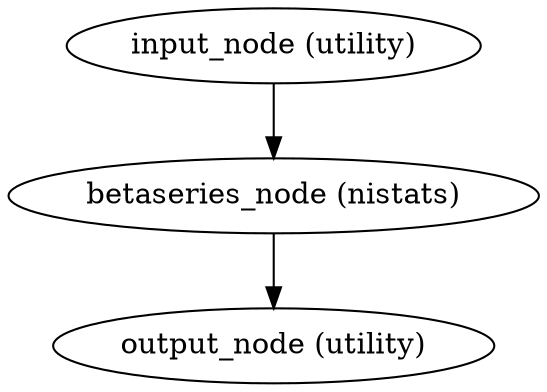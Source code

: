 strict digraph  {
"input_node (utility)";
"betaseries_node (nistats)";
"output_node (utility)";
"input_node (utility)" -> "betaseries_node (nistats)";
"betaseries_node (nistats)" -> "output_node (utility)";
}
